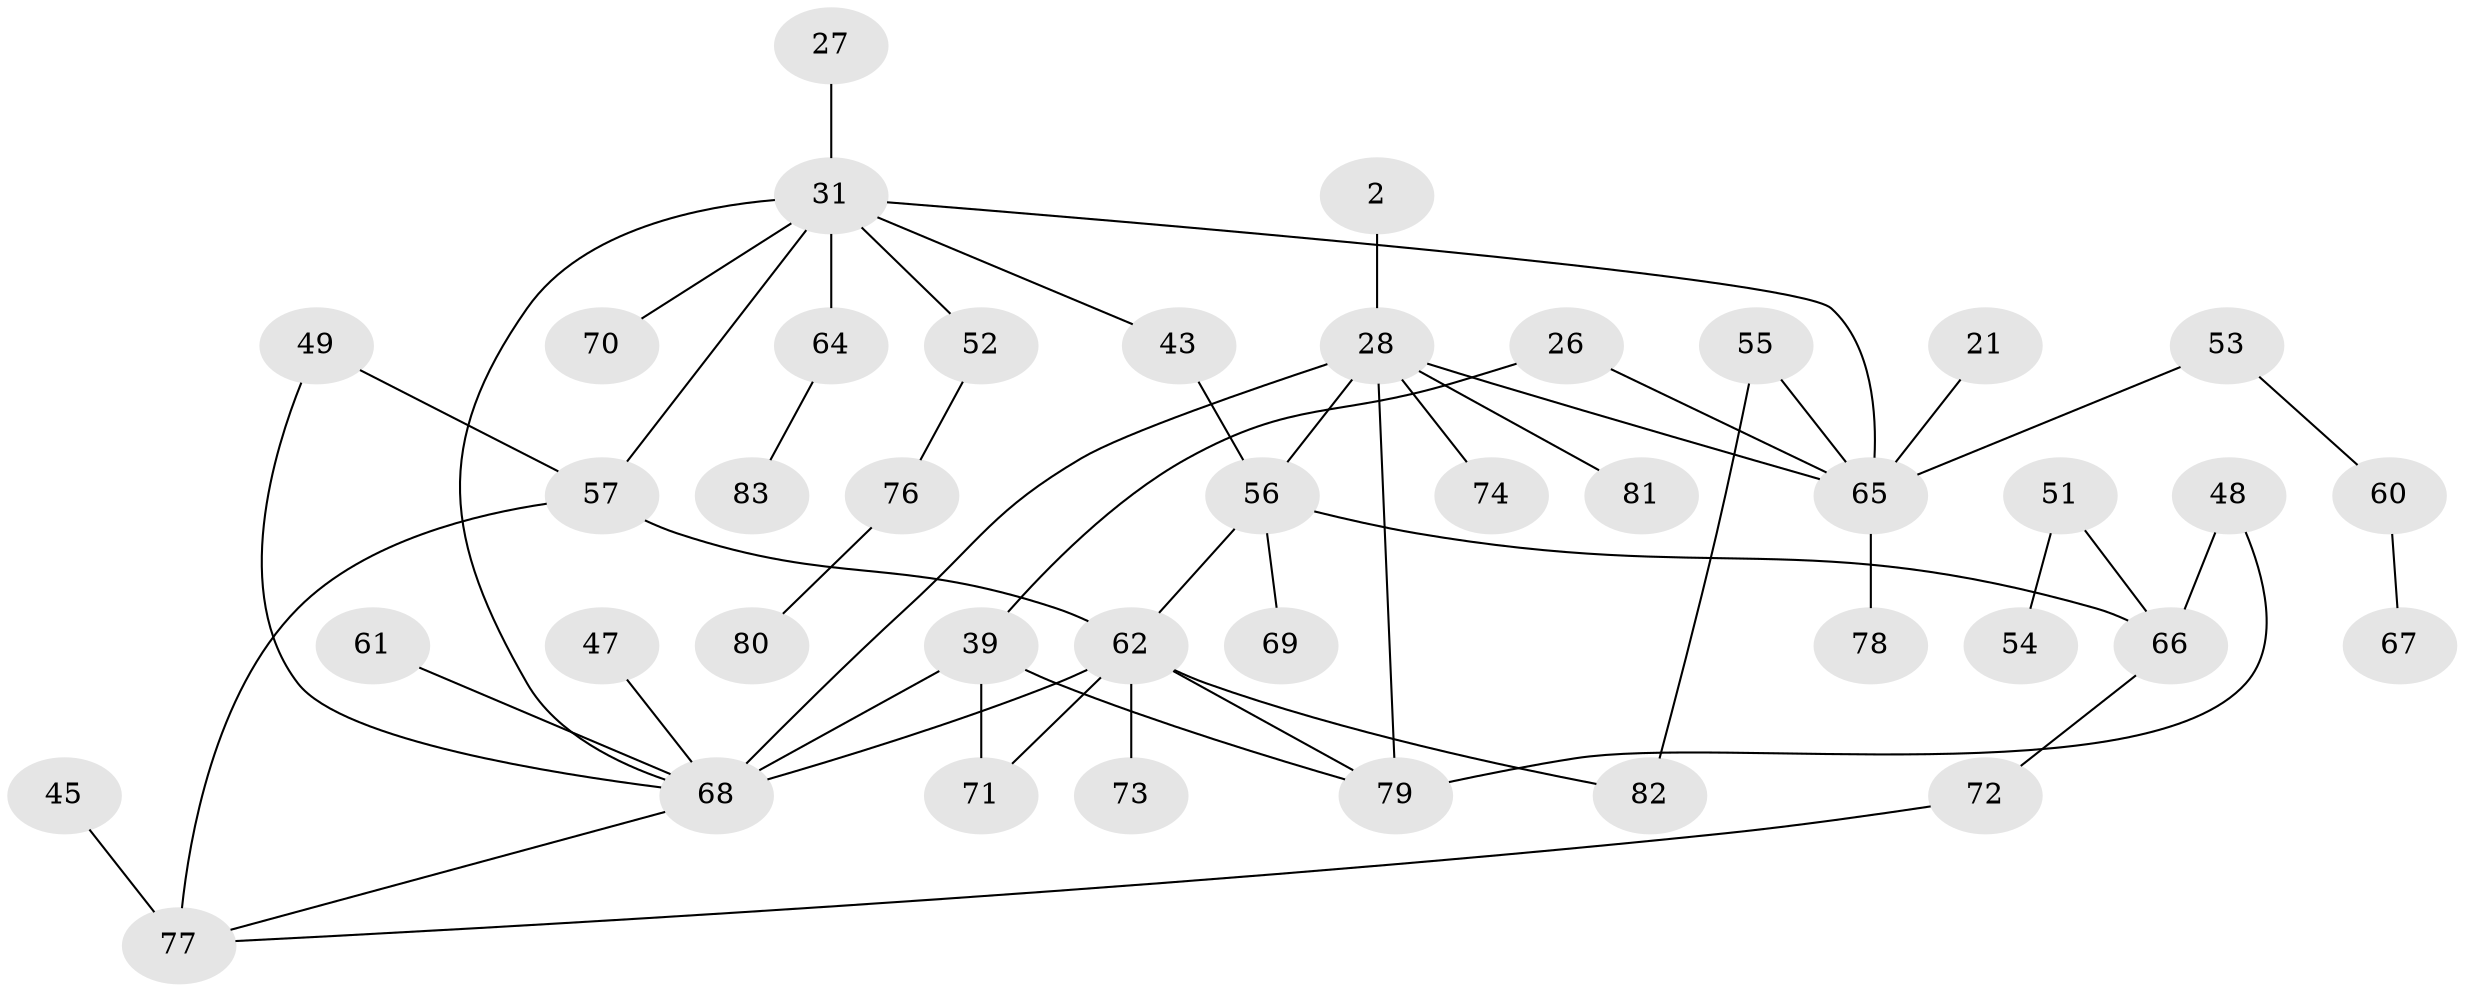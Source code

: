 // original degree distribution, {8: 0.012048192771084338, 1: 0.30120481927710846, 2: 0.3253012048192771, 6: 0.04819277108433735, 7: 0.012048192771084338, 4: 0.060240963855421686, 3: 0.1927710843373494, 5: 0.04819277108433735}
// Generated by graph-tools (version 1.1) at 2025/41/03/09/25 04:41:28]
// undirected, 41 vertices, 53 edges
graph export_dot {
graph [start="1"]
  node [color=gray90,style=filled];
  2;
  21;
  26;
  27;
  28 [super="+1"];
  31 [super="+20"];
  39 [super="+33"];
  43 [super="+12+25+38"];
  45;
  47;
  48;
  49;
  51;
  52 [super="+42"];
  53;
  54;
  55;
  56 [super="+15"];
  57 [super="+10+40"];
  60;
  61;
  62 [super="+44+35+58"];
  64;
  65 [super="+22+19"];
  66 [super="+32"];
  67;
  68 [super="+41"];
  69 [super="+18"];
  70;
  71 [super="+50"];
  72 [super="+63"];
  73;
  74;
  76;
  77 [super="+30+46+75"];
  78;
  79 [super="+11+59"];
  80;
  81;
  82;
  83;
  2 -- 28;
  21 -- 65;
  26 -- 65;
  26 -- 39;
  27 -- 31;
  28 -- 56 [weight=2];
  28 -- 74;
  28 -- 81;
  28 -- 79 [weight=2];
  28 -- 65;
  28 -- 68;
  31 -- 64;
  31 -- 65 [weight=2];
  31 -- 70;
  31 -- 43;
  31 -- 57 [weight=2];
  31 -- 68;
  31 -- 52;
  39 -- 79;
  39 -- 71 [weight=2];
  39 -- 68;
  43 -- 56;
  45 -- 77;
  47 -- 68;
  48 -- 66;
  48 -- 79;
  49 -- 57;
  49 -- 68;
  51 -- 54;
  51 -- 66;
  52 -- 76;
  53 -- 60;
  53 -- 65;
  55 -- 82;
  55 -- 65;
  56 -- 66;
  56 -- 62;
  56 -- 69;
  57 -- 77 [weight=2];
  57 -- 62;
  60 -- 67;
  61 -- 68;
  62 -- 68 [weight=3];
  62 -- 71;
  62 -- 73;
  62 -- 79;
  62 -- 82;
  64 -- 83;
  65 -- 78;
  66 -- 72;
  68 -- 77;
  72 -- 77;
  76 -- 80;
}
